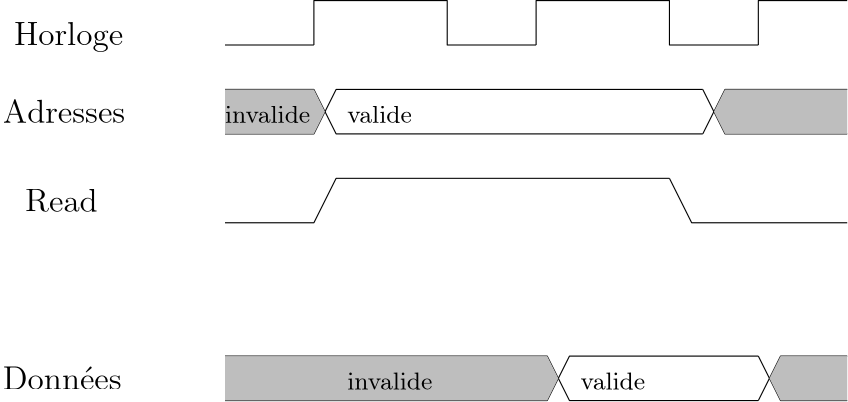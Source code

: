 <?xml version="1.0"?>
<!DOCTYPE ipe SYSTEM "ipe.dtd">
<ipe version="70107" creator="Ipe 7.1.8">
<info created="D:20150907144948" modified="D:20150928130220"/>
<ipestyle name="basic">
<symbol name="arrow/arc(spx)">
<path stroke="sym-stroke" fill="sym-stroke" pen="sym-pen">
0 0 m
-1 0.333 l
-1 -0.333 l
h
</path>
</symbol>
<symbol name="arrow/farc(spx)">
<path stroke="sym-stroke" fill="white" pen="sym-pen">
0 0 m
-1 0.333 l
-1 -0.333 l
h
</path>
</symbol>
<symbol name="arrow/ptarc(spx)">
<path stroke="sym-stroke" fill="sym-stroke" pen="sym-pen">
0 0 m
-1 0.333 l
-0.8 0 l
-1 -0.333 l
h
</path>
</symbol>
<symbol name="arrow/fptarc(spx)">
<path stroke="sym-stroke" fill="white" pen="sym-pen">
0 0 m
-1 0.333 l
-0.8 0 l
-1 -0.333 l
h
</path>
</symbol>
<symbol name="mark/circle(sx)" transformations="translations">
<path fill="sym-stroke">
0.6 0 0 0.6 0 0 e
0.4 0 0 0.4 0 0 e
</path>
</symbol>
<symbol name="mark/disk(sx)" transformations="translations">
<path fill="sym-stroke">
0.6 0 0 0.6 0 0 e
</path>
</symbol>
<symbol name="mark/fdisk(sfx)" transformations="translations">
<group>
<path fill="sym-fill">
0.5 0 0 0.5 0 0 e
</path>
<path fill="sym-stroke" fillrule="eofill">
0.6 0 0 0.6 0 0 e
0.4 0 0 0.4 0 0 e
</path>
</group>
</symbol>
<symbol name="mark/box(sx)" transformations="translations">
<path fill="sym-stroke" fillrule="eofill">
-0.6 -0.6 m
0.6 -0.6 l
0.6 0.6 l
-0.6 0.6 l
h
-0.4 -0.4 m
0.4 -0.4 l
0.4 0.4 l
-0.4 0.4 l
h
</path>
</symbol>
<symbol name="mark/square(sx)" transformations="translations">
<path fill="sym-stroke">
-0.6 -0.6 m
0.6 -0.6 l
0.6 0.6 l
-0.6 0.6 l
h
</path>
</symbol>
<symbol name="mark/fsquare(sfx)" transformations="translations">
<group>
<path fill="sym-fill">
-0.5 -0.5 m
0.5 -0.5 l
0.5 0.5 l
-0.5 0.5 l
h
</path>
<path fill="sym-stroke" fillrule="eofill">
-0.6 -0.6 m
0.6 -0.6 l
0.6 0.6 l
-0.6 0.6 l
h
-0.4 -0.4 m
0.4 -0.4 l
0.4 0.4 l
-0.4 0.4 l
h
</path>
</group>
</symbol>
<symbol name="mark/cross(sx)" transformations="translations">
<group>
<path fill="sym-stroke">
-0.43 -0.57 m
0.57 0.43 l
0.43 0.57 l
-0.57 -0.43 l
h
</path>
<path fill="sym-stroke">
-0.43 0.57 m
0.57 -0.43 l
0.43 -0.57 l
-0.57 0.43 l
h
</path>
</group>
</symbol>
<symbol name="arrow/fnormal(spx)">
<path stroke="sym-stroke" fill="white" pen="sym-pen">
0 0 m
-1 0.333 l
-1 -0.333 l
h
</path>
</symbol>
<symbol name="arrow/pointed(spx)">
<path stroke="sym-stroke" fill="sym-stroke" pen="sym-pen">
0 0 m
-1 0.333 l
-0.8 0 l
-1 -0.333 l
h
</path>
</symbol>
<symbol name="arrow/fpointed(spx)">
<path stroke="sym-stroke" fill="white" pen="sym-pen">
0 0 m
-1 0.333 l
-0.8 0 l
-1 -0.333 l
h
</path>
</symbol>
<symbol name="arrow/linear(spx)">
<path stroke="sym-stroke" pen="sym-pen">
-1 0.333 m
0 0 l
-1 -0.333 l
</path>
</symbol>
<symbol name="arrow/fdouble(spx)">
<path stroke="sym-stroke" fill="white" pen="sym-pen">
0 0 m
-1 0.333 l
-1 -0.333 l
h
-1 0 m
-2 0.333 l
-2 -0.333 l
h
</path>
</symbol>
<symbol name="arrow/double(spx)">
<path stroke="sym-stroke" fill="sym-stroke" pen="sym-pen">
0 0 m
-1 0.333 l
-1 -0.333 l
h
-1 0 m
-2 0.333 l
-2 -0.333 l
h
</path>
</symbol>
<pen name="heavier" value="0.8"/>
<pen name="fat" value="1.2"/>
<pen name="ultrafat" value="2"/>
<symbolsize name="large" value="5"/>
<symbolsize name="small" value="2"/>
<symbolsize name="tiny" value="1.1"/>
<arrowsize name="large" value="10"/>
<arrowsize name="small" value="5"/>
<arrowsize name="tiny" value="3"/>
<color name="red" value="1 0 0"/>
<color name="green" value="0 1 0"/>
<color name="blue" value="0 0 1"/>
<color name="yellow" value="1 1 0"/>
<color name="orange" value="1 0.647 0"/>
<color name="gold" value="1 0.843 0"/>
<color name="purple" value="0.627 0.125 0.941"/>
<color name="gray" value="0.745"/>
<color name="brown" value="0.647 0.165 0.165"/>
<color name="navy" value="0 0 0.502"/>
<color name="pink" value="1 0.753 0.796"/>
<color name="seagreen" value="0.18 0.545 0.341"/>
<color name="turquoise" value="0.251 0.878 0.816"/>
<color name="violet" value="0.933 0.51 0.933"/>
<color name="darkblue" value="0 0 0.545"/>
<color name="darkcyan" value="0 0.545 0.545"/>
<color name="darkgray" value="0.663"/>
<color name="darkgreen" value="0 0.392 0"/>
<color name="darkmagenta" value="0.545 0 0.545"/>
<color name="darkorange" value="1 0.549 0"/>
<color name="darkred" value="0.545 0 0"/>
<color name="lightblue" value="0.678 0.847 0.902"/>
<color name="lightcyan" value="0.878 1 1"/>
<color name="lightgray" value="0.827"/>
<color name="lightgreen" value="0.565 0.933 0.565"/>
<color name="lightyellow" value="1 1 0.878"/>
<dashstyle name="dashed" value="[4] 0"/>
<dashstyle name="dotted" value="[1 3] 0"/>
<dashstyle name="dash dotted" value="[4 2 1 2] 0"/>
<dashstyle name="dash dot dotted" value="[4 2 1 2 1 2] 0"/>
<textsize name="large" value="\large"/>
<textsize name="small" value="\small"/>
<textsize name="tiny" value="\tiny"/>
<textsize name="Large" value="\Large"/>
<textsize name="LARGE" value="\LARGE"/>
<textsize name="huge" value="\huge"/>
<textsize name="Huge" value="\Huge"/>
<textsize name="footnote" value="\footnotesize"/>
<textstyle name="center" begin="\begin{center}" end="\end{center}"/>
<textstyle name="itemize" begin="\begin{itemize}" end="\end{itemize}"/>
<textstyle name="item" begin="\begin{itemize}\item{}" end="\end{itemize}"/>
<gridsize name="4 pts" value="4"/>
<gridsize name="8 pts (~3 mm)" value="8"/>
<gridsize name="16 pts (~6 mm)" value="16"/>
<gridsize name="32 pts (~12 mm)" value="32"/>
<gridsize name="10 pts (~3.5 mm)" value="10"/>
<gridsize name="20 pts (~7 mm)" value="20"/>
<gridsize name="14 pts (~5 mm)" value="14"/>
<gridsize name="28 pts (~10 mm)" value="28"/>
<gridsize name="56 pts (~20 mm)" value="56"/>
<anglesize name="90 deg" value="90"/>
<anglesize name="60 deg" value="60"/>
<anglesize name="45 deg" value="45"/>
<anglesize name="30 deg" value="30"/>
<anglesize name="22.5 deg" value="22.5"/>
<tiling name="falling" angle="-60" step="4" width="1"/>
<tiling name="rising" angle="30" step="4" width="1"/>
</ipestyle>
<page>
<layer name="alpha"/>
<view layers="alpha" active="alpha"/>
<text layer="alpha" matrix="1 0 0 1 0 -76" transformations="translations" pos="16 816" stroke="black" type="label" width="44.088" height="8.302" depth="0" valign="baseline" size="large">Adresses</text>
<path stroke="black">
96 736 m
128 736 l
136 752 l
268 752 l
</path>
<path stroke="black">
96 752 m
128 752 l
136 736 l
268 736 l
</path>
<text matrix="1 0 0 1 0 -84" transformations="translations" pos="24 792" stroke="black" type="label" width="26.174" height="8.302" depth="0" valign="baseline" size="large">Read</text>
<path stroke="black">
128 768 m
128 784 l
176 784 l
176 768 l
208 768 l
208 768 l
</path>
<text matrix="1 0 0 1 4 -48" transformations="translations" pos="16 816" stroke="black" type="label" width="39.341" height="8.307" depth="2.32" valign="baseline" size="large">Horloge</text>
<path stroke="black">
96 704 m
128 704 l
136 720 l
256 720 l
</path>
<text matrix="1 0 0 1 -8 -148" transformations="translations" pos="24 792" stroke="black" type="label" width="42.822" height="8.302" depth="0" valign="baseline" size="large">Donn{\&apos;e}es</text>
<path stroke="black">
96 640 m
212 640 l
220 656 l
288 656 l
</path>
<path stroke="black">
96 656 m
212 656 l
220 640 l
288 640 l
</path>
<path fill="gray">
96 736 m
96 752 l
128 752 l
132 744 l
128 736 l
96 736 l
96 736 l
</path>
<path fill="gray">
96 640 m
96 656 l
212 656 l
216 648 l
212 640 l
180 640 l
180 640 l
</path>
<text matrix="1 0 0 1 -4 -4" transformations="translations" pos="100 744" stroke="black" type="label" width="30.721" height="6.227" depth="0" valign="baseline" size="small">invalide</text>
<text matrix="1 0 0 1 40 -4" transformations="translations" pos="100 744" stroke="black" type="label" width="23.298" height="6.227" depth="0" valign="baseline" size="small">valide</text>
<text matrix="1 0 0 1 124 -100" transformations="translations" pos="100 744" stroke="black" type="label" width="23.298" height="6.227" depth="0" valign="baseline" size="small">valide</text>
<text matrix="1 0 0 1 40 -100" transformations="translations" pos="100 744" stroke="black" type="label" width="30.721" height="6.227" depth="0" valign="baseline" size="small">invalide</text>
<path stroke="black">
256 720 m
264 704 l
320 704 l
</path>
<path stroke="black">
268 752 m
276 736 l
320 736 l
</path>
<path stroke="black">
268 736 m
276 752 l
320 752 l
</path>
<path fill="gray">
320 736 m
320 752 l
276 752 l
272 744 l
276 736 l
320 736 l
320 736 l
</path>
<path stroke="black">
288 640 m
296 656 l
320 656 l
</path>
<path stroke="black">
288 656 m
296 640 l
320 640 l
</path>
<path matrix="1 0 0 1 0 -96" fill="gray">
320 736 m
320 752 l
296 752 l
292 744 l
296 736 l
320 736 l
320 736 l
</path>
<path matrix="1 0 0 1 80 0" stroke="black">
128 768 m
128 784 l
176 784 l
176 768 l
208 768 l
208 768 l
</path>
<path stroke="black">
128 768 m
96 768 l
</path>
<path stroke="black">
288 768 m
288 784 l
320 784 l
</path>
</page>
</ipe>

